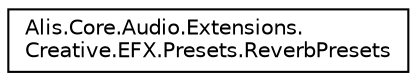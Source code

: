 digraph "Graphical Class Hierarchy"
{
 // LATEX_PDF_SIZE
  edge [fontname="Helvetica",fontsize="10",labelfontname="Helvetica",labelfontsize="10"];
  node [fontname="Helvetica",fontsize="10",shape=record];
  rankdir="LR";
  Node0 [label="Alis.Core.Audio.Extensions.\lCreative.EFX.Presets.ReverbPresets",height=0.2,width=0.4,color="black", fillcolor="white", style="filled",URL="$class_alis_1_1_core_1_1_audio_1_1_extensions_1_1_creative_1_1_e_f_x_1_1_presets_1_1_reverb_presets.html",tooltip="A set of reverb presets that can be used with the extension."];
}
